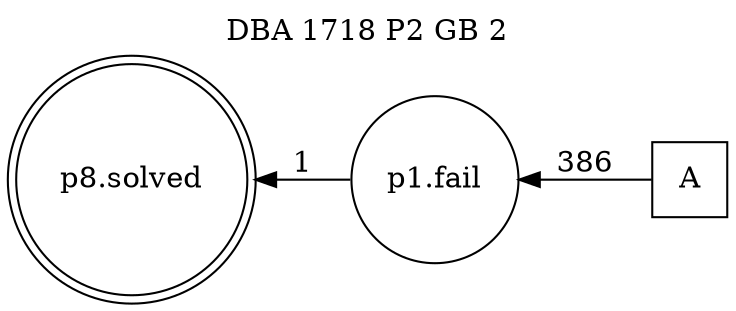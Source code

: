 digraph DBA_1718_P2_GB_2 {
labelloc="tl"
label= " DBA 1718 P2 GB 2 "
rankdir="RL";
graph [ size=" 10 , 10 !"]

"A" [shape="square" label="A"]
"p1.fail" [shape="circle" label="p1.fail"]
"p8.solved" [shape="doublecircle" label="p8.solved"]
"A" -> "p1.fail" [ label=386]
"p1.fail" -> "p8.solved" [ label=1]
}

